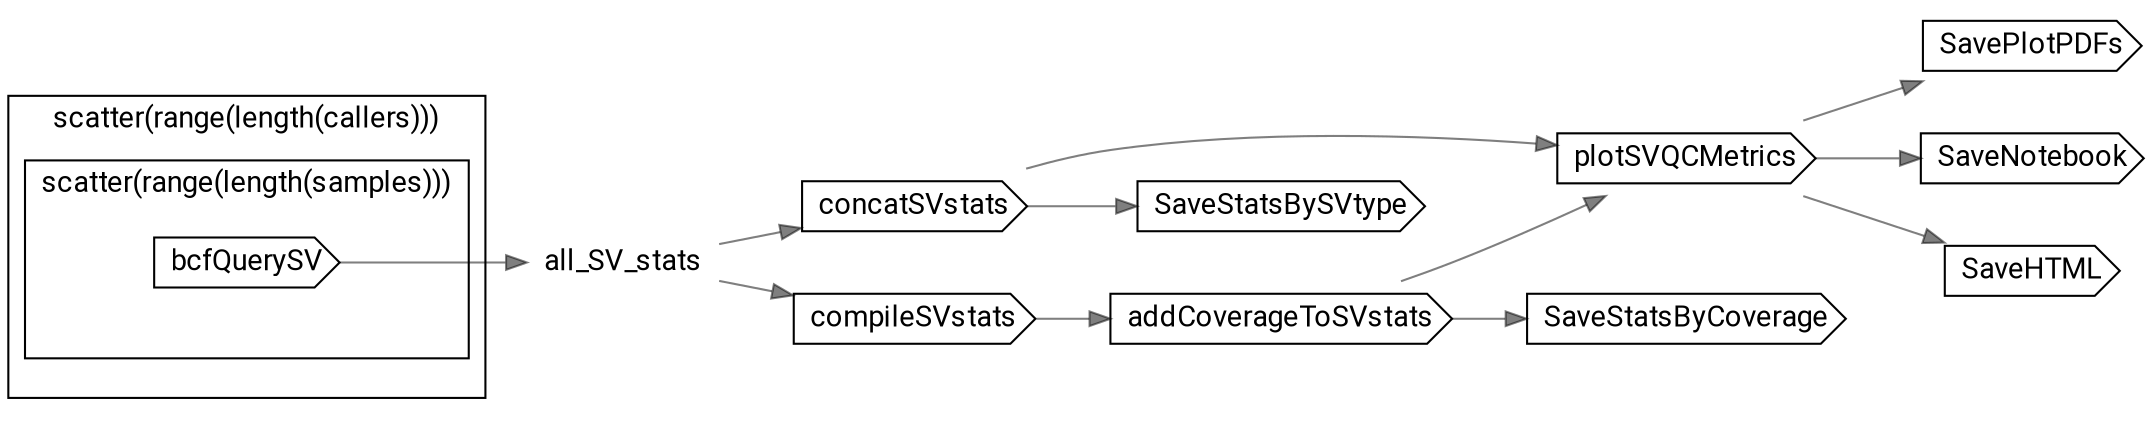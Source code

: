 // PlotSVQCMetrics
digraph {
	compound=true rankdir=LR
	node [fontname=Roboto]
	edge [color="#00000080"]
	subgraph "cluster-scatter-L34C5-i" {
		fontname=Roboto label="scatter(range(length(callers)))" rank=same
		subgraph "cluster-scatter-L36C9-j" {
			fontname=Roboto label="scatter(range(length(samples)))" rank=same
			"call-bcfQuerySV" [label=bcfQuerySV shape=cds]
			"scatter-L36C9-j" [label="" height=0 margin=0 style=invis width=0]
		}
		"scatter-L34C5-i" [label="" height=0 margin=0 style=invis width=0]
	}
	"decl-all_SV_stats" [label=all_SV_stats shape=plaintext]
	"call-concatSVstats" [label=concatSVstats shape=cds]
	"call-compileSVstats" [label=compileSVstats shape=cds]
	"call-addCoverageToSVstats" [label=addCoverageToSVstats shape=cds]
	"call-plotSVQCMetrics" [label=plotSVQCMetrics shape=cds]
	"call-SaveStatsBySVtype" [label=SaveStatsBySVtype shape=cds]
	"call-SaveStatsByCoverage" [label=SaveStatsByCoverage shape=cds]
	"call-SavePlotPDFs" [label=SavePlotPDFs shape=cds]
	"call-SaveNotebook" [label=SaveNotebook shape=cds]
	"call-SaveHTML" [label=SaveHTML shape=cds]
	"call-bcfQuerySV" -> "decl-all_SV_stats"
	"decl-all_SV_stats" -> "call-concatSVstats"
	"decl-all_SV_stats" -> "call-compileSVstats"
	"call-compileSVstats" -> "call-addCoverageToSVstats"
	"call-addCoverageToSVstats" -> "call-plotSVQCMetrics"
	"call-concatSVstats" -> "call-plotSVQCMetrics"
	"call-concatSVstats" -> "call-SaveStatsBySVtype"
	"call-addCoverageToSVstats" -> "call-SaveStatsByCoverage"
	"call-plotSVQCMetrics" -> "call-SavePlotPDFs"
	"call-plotSVQCMetrics" -> "call-SaveNotebook"
	"call-plotSVQCMetrics" -> "call-SaveHTML"
}
